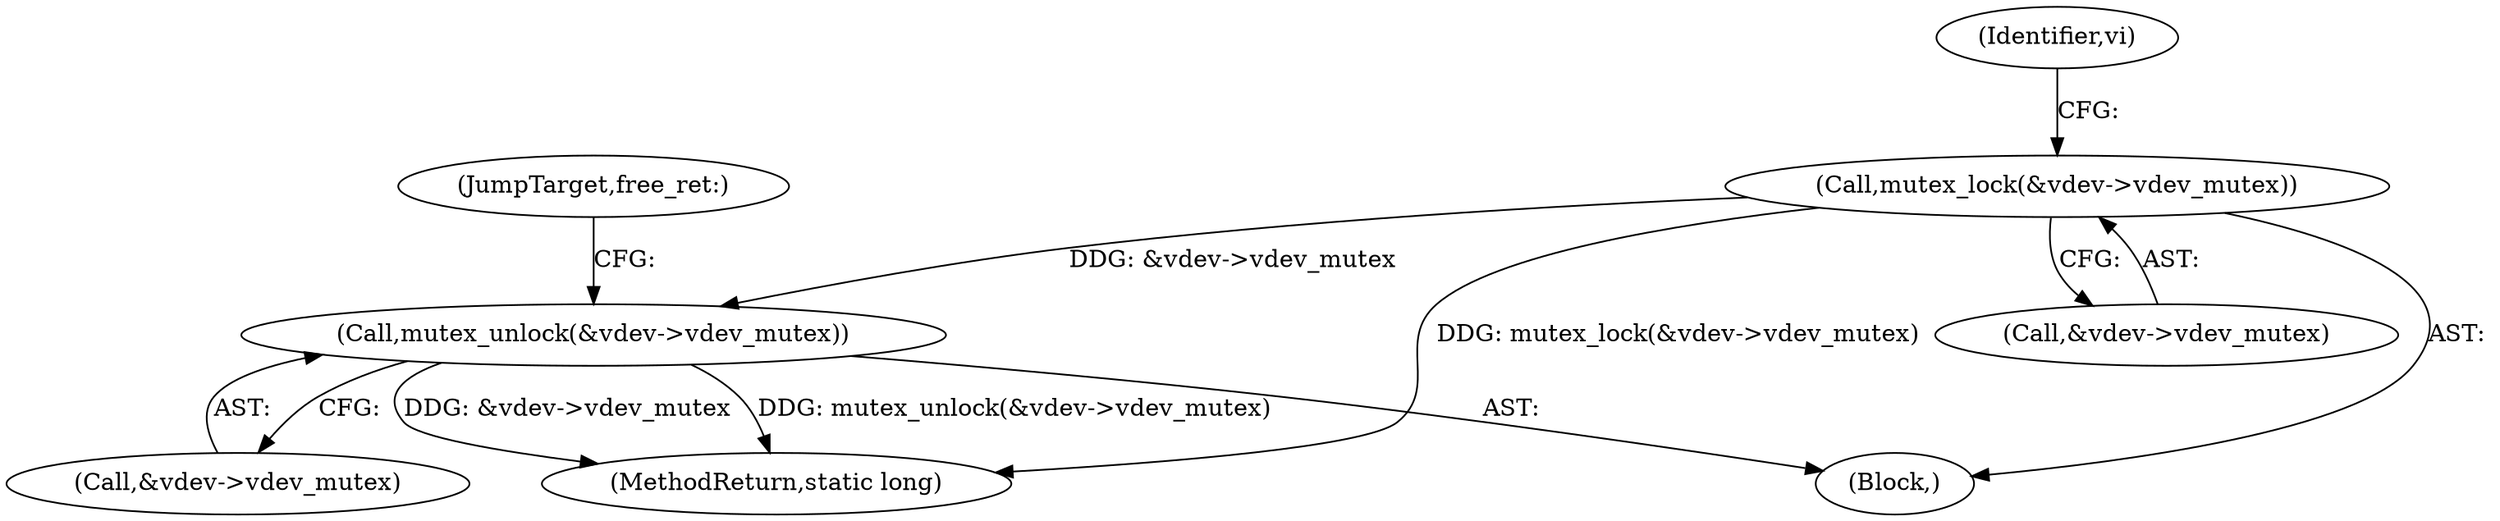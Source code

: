 digraph "0_linux_9bf292bfca94694a721449e3fd752493856710f6@API" {
"1000229" [label="(Call,mutex_unlock(&vdev->vdev_mutex))"];
"1000196" [label="(Call,mutex_lock(&vdev->vdev_mutex))"];
"1000196" [label="(Call,mutex_lock(&vdev->vdev_mutex))"];
"1000376" [label="(MethodReturn,static long)"];
"1000204" [label="(Identifier,vi)"];
"1000230" [label="(Call,&vdev->vdev_mutex)"];
"1000129" [label="(Block,)"];
"1000197" [label="(Call,&vdev->vdev_mutex)"];
"1000229" [label="(Call,mutex_unlock(&vdev->vdev_mutex))"];
"1000234" [label="(JumpTarget,free_ret:)"];
"1000229" -> "1000129"  [label="AST: "];
"1000229" -> "1000230"  [label="CFG: "];
"1000230" -> "1000229"  [label="AST: "];
"1000234" -> "1000229"  [label="CFG: "];
"1000229" -> "1000376"  [label="DDG: mutex_unlock(&vdev->vdev_mutex)"];
"1000229" -> "1000376"  [label="DDG: &vdev->vdev_mutex"];
"1000196" -> "1000229"  [label="DDG: &vdev->vdev_mutex"];
"1000196" -> "1000129"  [label="AST: "];
"1000196" -> "1000197"  [label="CFG: "];
"1000197" -> "1000196"  [label="AST: "];
"1000204" -> "1000196"  [label="CFG: "];
"1000196" -> "1000376"  [label="DDG: mutex_lock(&vdev->vdev_mutex)"];
}
